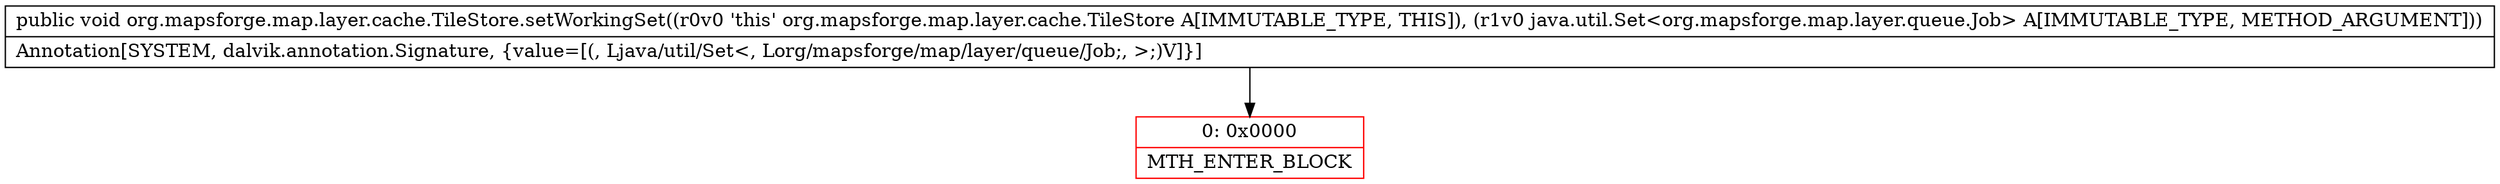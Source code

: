 digraph "CFG fororg.mapsforge.map.layer.cache.TileStore.setWorkingSet(Ljava\/util\/Set;)V" {
subgraph cluster_Region_1637351394 {
label = "R(0)";
node [shape=record,color=blue];
}
Node_0 [shape=record,color=red,label="{0\:\ 0x0000|MTH_ENTER_BLOCK\l}"];
MethodNode[shape=record,label="{public void org.mapsforge.map.layer.cache.TileStore.setWorkingSet((r0v0 'this' org.mapsforge.map.layer.cache.TileStore A[IMMUTABLE_TYPE, THIS]), (r1v0 java.util.Set\<org.mapsforge.map.layer.queue.Job\> A[IMMUTABLE_TYPE, METHOD_ARGUMENT]))  | Annotation[SYSTEM, dalvik.annotation.Signature, \{value=[(, Ljava\/util\/Set\<, Lorg\/mapsforge\/map\/layer\/queue\/Job;, \>;)V]\}]\l}"];
MethodNode -> Node_0;
}


